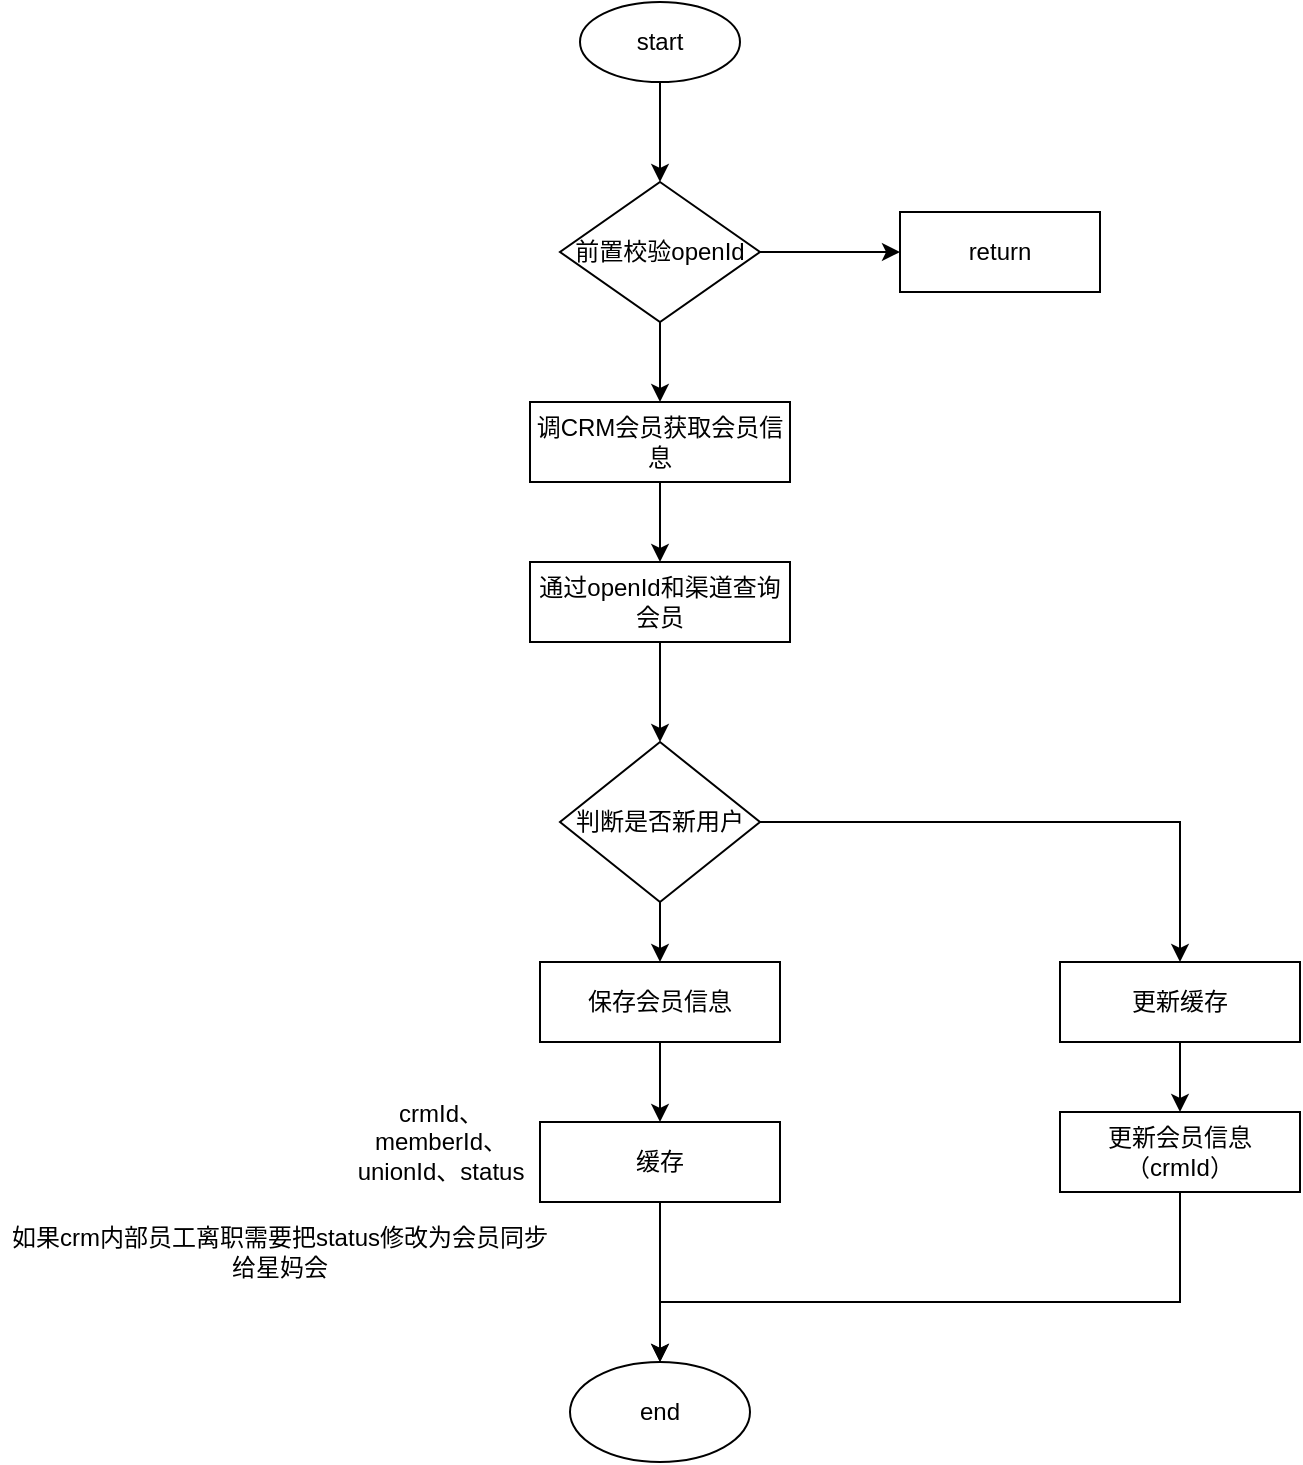 <mxfile version="14.5.8" type="github">
  <diagram id="u-13purKZ61zyoSVEXyQ" name="Page-1">
    <mxGraphModel dx="1422" dy="762" grid="1" gridSize="10" guides="1" tooltips="1" connect="1" arrows="1" fold="1" page="1" pageScale="1" pageWidth="827" pageHeight="1169" math="0" shadow="0">
      <root>
        <mxCell id="0" />
        <mxCell id="1" parent="0" />
        <mxCell id="N0vTpLCHAiK_CN8hGvsW-19" style="edgeStyle=orthogonalEdgeStyle;rounded=0;orthogonalLoop=1;jettySize=auto;html=1;entryX=0.5;entryY=0;entryDx=0;entryDy=0;" edge="1" parent="1" source="N0vTpLCHAiK_CN8hGvsW-1" target="N0vTpLCHAiK_CN8hGvsW-3">
          <mxGeometry relative="1" as="geometry" />
        </mxCell>
        <mxCell id="N0vTpLCHAiK_CN8hGvsW-1" value="start" style="ellipse;whiteSpace=wrap;html=1;" vertex="1" parent="1">
          <mxGeometry x="320" y="40" width="80" height="40" as="geometry" />
        </mxCell>
        <mxCell id="N0vTpLCHAiK_CN8hGvsW-20" style="edgeStyle=orthogonalEdgeStyle;rounded=0;orthogonalLoop=1;jettySize=auto;html=1;entryX=0;entryY=0.5;entryDx=0;entryDy=0;" edge="1" parent="1" source="N0vTpLCHAiK_CN8hGvsW-3" target="N0vTpLCHAiK_CN8hGvsW-5">
          <mxGeometry relative="1" as="geometry" />
        </mxCell>
        <mxCell id="N0vTpLCHAiK_CN8hGvsW-24" value="" style="edgeStyle=orthogonalEdgeStyle;rounded=0;orthogonalLoop=1;jettySize=auto;html=1;" edge="1" parent="1" source="N0vTpLCHAiK_CN8hGvsW-3" target="N0vTpLCHAiK_CN8hGvsW-6">
          <mxGeometry relative="1" as="geometry" />
        </mxCell>
        <mxCell id="N0vTpLCHAiK_CN8hGvsW-3" value="前置校验openId" style="rhombus;whiteSpace=wrap;html=1;" vertex="1" parent="1">
          <mxGeometry x="310" y="130" width="100" height="70" as="geometry" />
        </mxCell>
        <mxCell id="N0vTpLCHAiK_CN8hGvsW-5" value="return" style="rounded=0;whiteSpace=wrap;html=1;" vertex="1" parent="1">
          <mxGeometry x="480" y="145" width="100" height="40" as="geometry" />
        </mxCell>
        <mxCell id="N0vTpLCHAiK_CN8hGvsW-25" value="" style="edgeStyle=orthogonalEdgeStyle;rounded=0;orthogonalLoop=1;jettySize=auto;html=1;" edge="1" parent="1" source="N0vTpLCHAiK_CN8hGvsW-6" target="N0vTpLCHAiK_CN8hGvsW-7">
          <mxGeometry relative="1" as="geometry" />
        </mxCell>
        <mxCell id="N0vTpLCHAiK_CN8hGvsW-6" value="调CRM会员获取会员信息" style="rounded=0;whiteSpace=wrap;html=1;" vertex="1" parent="1">
          <mxGeometry x="295" y="240" width="130" height="40" as="geometry" />
        </mxCell>
        <mxCell id="N0vTpLCHAiK_CN8hGvsW-26" value="" style="edgeStyle=orthogonalEdgeStyle;rounded=0;orthogonalLoop=1;jettySize=auto;html=1;" edge="1" parent="1" source="N0vTpLCHAiK_CN8hGvsW-7" target="N0vTpLCHAiK_CN8hGvsW-8">
          <mxGeometry relative="1" as="geometry" />
        </mxCell>
        <mxCell id="N0vTpLCHAiK_CN8hGvsW-7" value="通过openId和渠道查询会员" style="rounded=0;whiteSpace=wrap;html=1;" vertex="1" parent="1">
          <mxGeometry x="295" y="320" width="130" height="40" as="geometry" />
        </mxCell>
        <mxCell id="N0vTpLCHAiK_CN8hGvsW-27" value="" style="edgeStyle=orthogonalEdgeStyle;rounded=0;orthogonalLoop=1;jettySize=auto;html=1;" edge="1" parent="1" source="N0vTpLCHAiK_CN8hGvsW-8" target="N0vTpLCHAiK_CN8hGvsW-9">
          <mxGeometry relative="1" as="geometry" />
        </mxCell>
        <mxCell id="N0vTpLCHAiK_CN8hGvsW-28" style="edgeStyle=orthogonalEdgeStyle;rounded=0;orthogonalLoop=1;jettySize=auto;html=1;entryX=0.5;entryY=0;entryDx=0;entryDy=0;" edge="1" parent="1" source="N0vTpLCHAiK_CN8hGvsW-8" target="N0vTpLCHAiK_CN8hGvsW-17">
          <mxGeometry relative="1" as="geometry" />
        </mxCell>
        <mxCell id="N0vTpLCHAiK_CN8hGvsW-8" value="判断是否新用户" style="rhombus;whiteSpace=wrap;html=1;" vertex="1" parent="1">
          <mxGeometry x="310" y="410" width="100" height="80" as="geometry" />
        </mxCell>
        <mxCell id="N0vTpLCHAiK_CN8hGvsW-29" value="" style="edgeStyle=orthogonalEdgeStyle;rounded=0;orthogonalLoop=1;jettySize=auto;html=1;" edge="1" parent="1" source="N0vTpLCHAiK_CN8hGvsW-9" target="N0vTpLCHAiK_CN8hGvsW-10">
          <mxGeometry relative="1" as="geometry" />
        </mxCell>
        <mxCell id="N0vTpLCHAiK_CN8hGvsW-9" value="保存会员信息" style="rounded=0;whiteSpace=wrap;html=1;" vertex="1" parent="1">
          <mxGeometry x="300" y="520" width="120" height="40" as="geometry" />
        </mxCell>
        <mxCell id="N0vTpLCHAiK_CN8hGvsW-31" value="" style="edgeStyle=orthogonalEdgeStyle;rounded=0;orthogonalLoop=1;jettySize=auto;html=1;" edge="1" parent="1" source="N0vTpLCHAiK_CN8hGvsW-10" target="N0vTpLCHAiK_CN8hGvsW-18">
          <mxGeometry relative="1" as="geometry" />
        </mxCell>
        <mxCell id="N0vTpLCHAiK_CN8hGvsW-10" value="缓存" style="rounded=0;whiteSpace=wrap;html=1;" vertex="1" parent="1">
          <mxGeometry x="300" y="600" width="120" height="40" as="geometry" />
        </mxCell>
        <mxCell id="N0vTpLCHAiK_CN8hGvsW-12" value="crmId、&lt;br&gt;memberId、&lt;br&gt;unionId、status" style="text;html=1;align=center;verticalAlign=middle;resizable=0;points=[];autosize=1;strokeColor=none;" vertex="1" parent="1">
          <mxGeometry x="200" y="585" width="100" height="50" as="geometry" />
        </mxCell>
        <mxCell id="N0vTpLCHAiK_CN8hGvsW-13" value="如果crm内部员工离职需要把status修改为会员同步给星妈会" style="text;html=1;strokeColor=none;fillColor=none;align=center;verticalAlign=middle;whiteSpace=wrap;rounded=0;" vertex="1" parent="1">
          <mxGeometry x="30" y="640" width="280" height="50" as="geometry" />
        </mxCell>
        <mxCell id="N0vTpLCHAiK_CN8hGvsW-33" style="edgeStyle=orthogonalEdgeStyle;rounded=0;orthogonalLoop=1;jettySize=auto;html=1;entryX=0.5;entryY=0;entryDx=0;entryDy=0;" edge="1" parent="1" source="N0vTpLCHAiK_CN8hGvsW-16" target="N0vTpLCHAiK_CN8hGvsW-18">
          <mxGeometry relative="1" as="geometry">
            <Array as="points">
              <mxPoint x="620" y="690" />
              <mxPoint x="360" y="690" />
            </Array>
          </mxGeometry>
        </mxCell>
        <mxCell id="N0vTpLCHAiK_CN8hGvsW-16" value="更新会员信息（crmId）" style="rounded=0;whiteSpace=wrap;html=1;" vertex="1" parent="1">
          <mxGeometry x="560" y="595" width="120" height="40" as="geometry" />
        </mxCell>
        <mxCell id="N0vTpLCHAiK_CN8hGvsW-32" value="" style="edgeStyle=orthogonalEdgeStyle;rounded=0;orthogonalLoop=1;jettySize=auto;html=1;" edge="1" parent="1" source="N0vTpLCHAiK_CN8hGvsW-17" target="N0vTpLCHAiK_CN8hGvsW-16">
          <mxGeometry relative="1" as="geometry" />
        </mxCell>
        <mxCell id="N0vTpLCHAiK_CN8hGvsW-17" value="更新缓存" style="rounded=0;whiteSpace=wrap;html=1;" vertex="1" parent="1">
          <mxGeometry x="560" y="520" width="120" height="40" as="geometry" />
        </mxCell>
        <mxCell id="N0vTpLCHAiK_CN8hGvsW-18" value="end" style="ellipse;whiteSpace=wrap;html=1;" vertex="1" parent="1">
          <mxGeometry x="315" y="720" width="90" height="50" as="geometry" />
        </mxCell>
      </root>
    </mxGraphModel>
  </diagram>
</mxfile>
